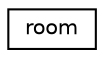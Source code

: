 digraph "Graphical Class Hierarchy"
{
  edge [fontname="Helvetica",fontsize="10",labelfontname="Helvetica",labelfontsize="10"];
  node [fontname="Helvetica",fontsize="10",shape=record];
  rankdir="LR";
  Node0 [label="room",height=0.2,width=0.4,color="black", fillcolor="white", style="filled",URL="$classroom.html"];
}
